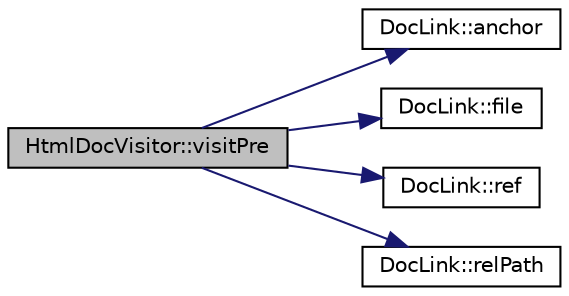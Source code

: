 digraph "HtmlDocVisitor::visitPre"
{
 // LATEX_PDF_SIZE
  edge [fontname="Helvetica",fontsize="10",labelfontname="Helvetica",labelfontsize="10"];
  node [fontname="Helvetica",fontsize="10",shape=record];
  rankdir="LR";
  Node1 [label="HtmlDocVisitor::visitPre",height=0.2,width=0.4,color="black", fillcolor="grey75", style="filled", fontcolor="black",tooltip=" "];
  Node1 -> Node2 [color="midnightblue",fontsize="10",style="solid",fontname="Helvetica"];
  Node2 [label="DocLink::anchor",height=0.2,width=0.4,color="black", fillcolor="white", style="filled",URL="$classDocLink.html#a12c7fd0cd735e1fb53216fc9fa26bf61",tooltip=" "];
  Node1 -> Node3 [color="midnightblue",fontsize="10",style="solid",fontname="Helvetica"];
  Node3 [label="DocLink::file",height=0.2,width=0.4,color="black", fillcolor="white", style="filled",URL="$classDocLink.html#a39a863f3f56d0247210911c2381e39f2",tooltip=" "];
  Node1 -> Node4 [color="midnightblue",fontsize="10",style="solid",fontname="Helvetica"];
  Node4 [label="DocLink::ref",height=0.2,width=0.4,color="black", fillcolor="white", style="filled",URL="$classDocLink.html#a927a404f81961d4545e5ad41e0c4d35a",tooltip=" "];
  Node1 -> Node5 [color="midnightblue",fontsize="10",style="solid",fontname="Helvetica"];
  Node5 [label="DocLink::relPath",height=0.2,width=0.4,color="black", fillcolor="white", style="filled",URL="$classDocLink.html#afc299bde1a6e0301feaed4c0de072691",tooltip=" "];
}
